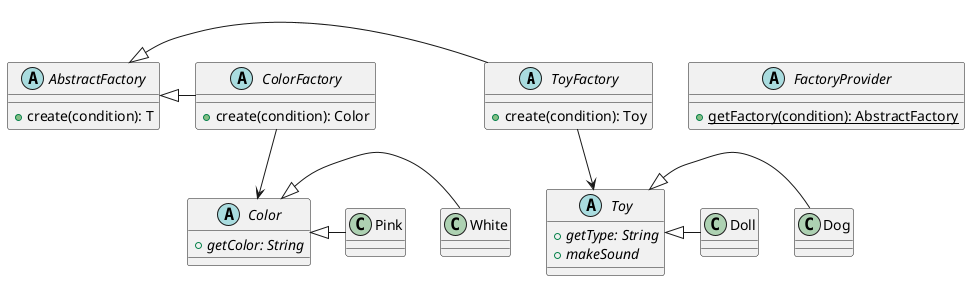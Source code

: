 @startuml
abstract class ToyFactory {
 +create(condition): Toy
}

abstract class Toy
{
 +{abstract} getType: String
 +{abstract} makeSound
}

class Dog
class Doll

ToyFactory --> Toy
Toy <|– Dog
Toy <|– Doll

abstract class ColorFactory {
 +create(condition): Color
}

abstract class Color
{
 +{abstract} getColor: String
}

class Pink
class White

ColorFactory --> Color
Color <|– Pink
Color <|– White

abstract class FactoryProvider {
 +{static} getFactory(condition): AbstractFactory
}

abstract class AbstractFactory {
 +create(condition): T
}

AbstractFactory <|– ToyFactory
AbstractFactory <|– ColorFactory
@enduml
